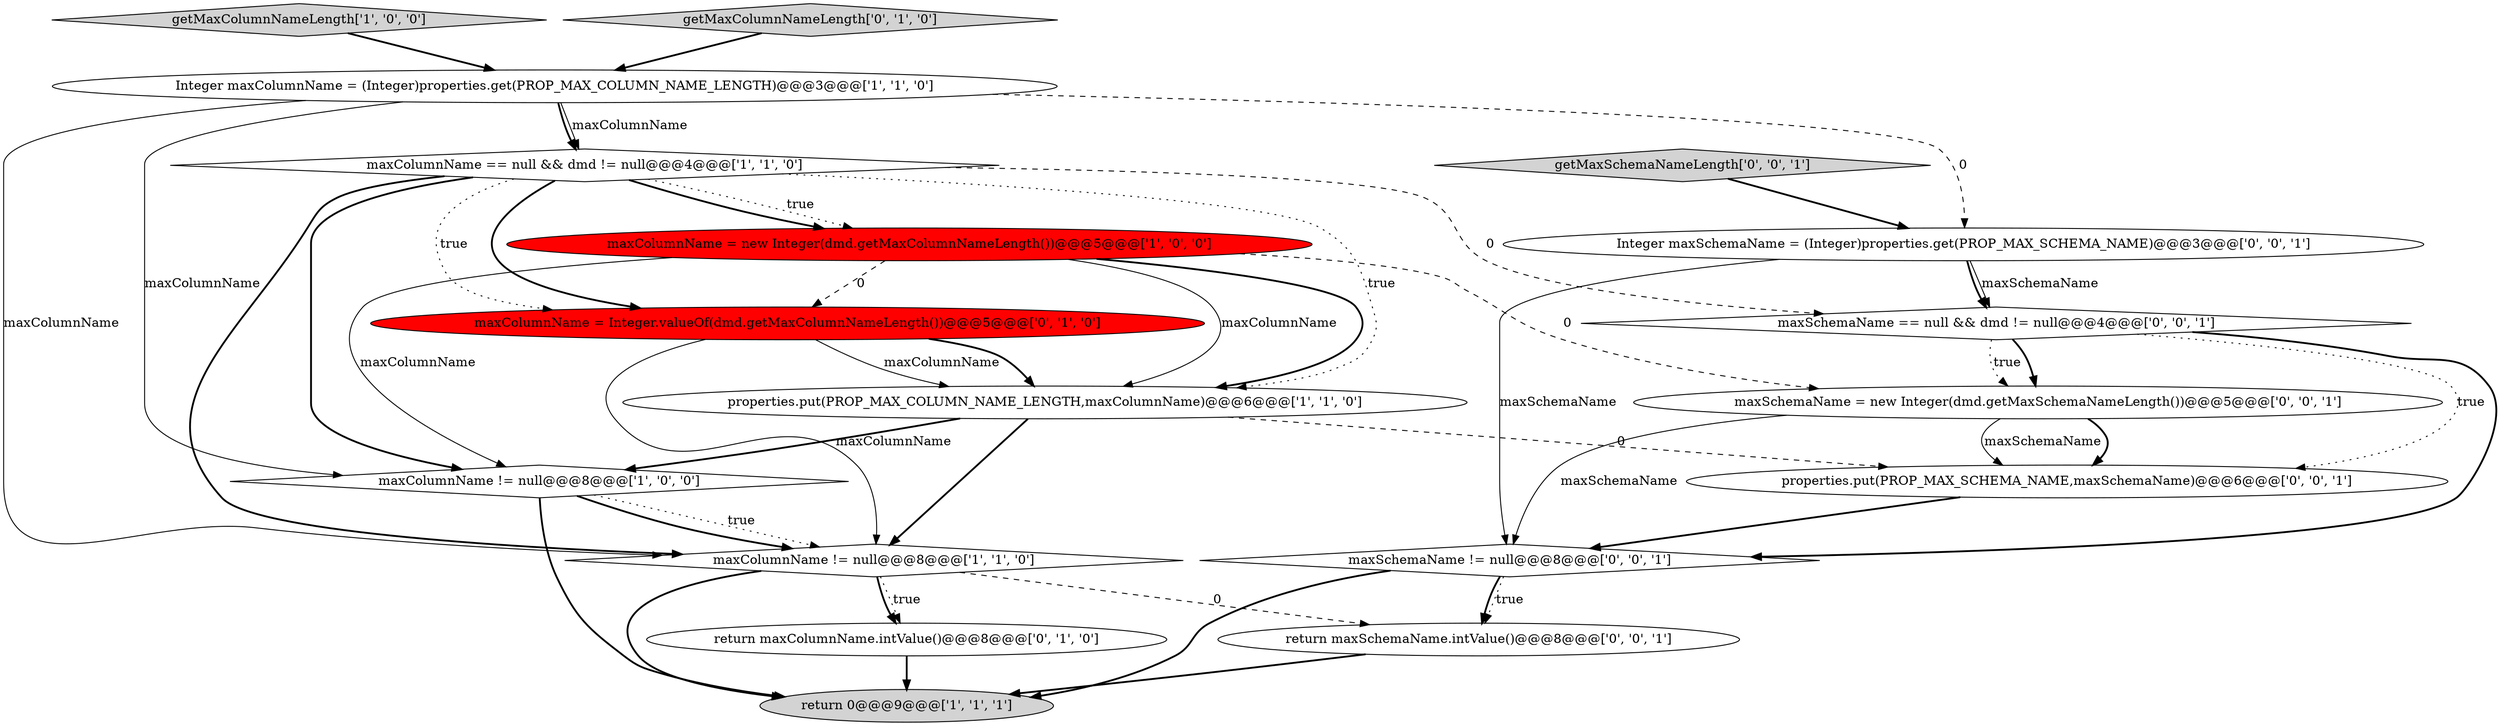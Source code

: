 digraph {
13 [style = filled, label = "properties.put(PROP_MAX_SCHEMA_NAME,maxSchemaName)@@@6@@@['0', '0', '1']", fillcolor = white, shape = ellipse image = "AAA0AAABBB3BBB"];
15 [style = filled, label = "return maxSchemaName.intValue()@@@8@@@['0', '0', '1']", fillcolor = white, shape = ellipse image = "AAA0AAABBB3BBB"];
3 [style = filled, label = "properties.put(PROP_MAX_COLUMN_NAME_LENGTH,maxColumnName)@@@6@@@['1', '1', '0']", fillcolor = white, shape = ellipse image = "AAA0AAABBB1BBB"];
8 [style = filled, label = "return maxColumnName.intValue()@@@8@@@['0', '1', '0']", fillcolor = white, shape = ellipse image = "AAA0AAABBB2BBB"];
4 [style = filled, label = "maxColumnName != null@@@8@@@['1', '1', '0']", fillcolor = white, shape = diamond image = "AAA0AAABBB1BBB"];
2 [style = filled, label = "maxColumnName = new Integer(dmd.getMaxColumnNameLength())@@@5@@@['1', '0', '0']", fillcolor = red, shape = ellipse image = "AAA1AAABBB1BBB"];
6 [style = filled, label = "getMaxColumnNameLength['1', '0', '0']", fillcolor = lightgray, shape = diamond image = "AAA0AAABBB1BBB"];
5 [style = filled, label = "Integer maxColumnName = (Integer)properties.get(PROP_MAX_COLUMN_NAME_LENGTH)@@@3@@@['1', '1', '0']", fillcolor = white, shape = ellipse image = "AAA0AAABBB1BBB"];
14 [style = filled, label = "maxSchemaName != null@@@8@@@['0', '0', '1']", fillcolor = white, shape = diamond image = "AAA0AAABBB3BBB"];
9 [style = filled, label = "getMaxColumnNameLength['0', '1', '0']", fillcolor = lightgray, shape = diamond image = "AAA0AAABBB2BBB"];
11 [style = filled, label = "maxSchemaName == null && dmd != null@@@4@@@['0', '0', '1']", fillcolor = white, shape = diamond image = "AAA0AAABBB3BBB"];
17 [style = filled, label = "Integer maxSchemaName = (Integer)properties.get(PROP_MAX_SCHEMA_NAME)@@@3@@@['0', '0', '1']", fillcolor = white, shape = ellipse image = "AAA0AAABBB3BBB"];
16 [style = filled, label = "maxSchemaName = new Integer(dmd.getMaxSchemaNameLength())@@@5@@@['0', '0', '1']", fillcolor = white, shape = ellipse image = "AAA0AAABBB3BBB"];
0 [style = filled, label = "maxColumnName != null@@@8@@@['1', '0', '0']", fillcolor = white, shape = diamond image = "AAA0AAABBB1BBB"];
10 [style = filled, label = "maxColumnName = Integer.valueOf(dmd.getMaxColumnNameLength())@@@5@@@['0', '1', '0']", fillcolor = red, shape = ellipse image = "AAA1AAABBB2BBB"];
1 [style = filled, label = "maxColumnName == null && dmd != null@@@4@@@['1', '1', '0']", fillcolor = white, shape = diamond image = "AAA0AAABBB1BBB"];
7 [style = filled, label = "return 0@@@9@@@['1', '1', '1']", fillcolor = lightgray, shape = ellipse image = "AAA0AAABBB1BBB"];
12 [style = filled, label = "getMaxSchemaNameLength['0', '0', '1']", fillcolor = lightgray, shape = diamond image = "AAA0AAABBB3BBB"];
11->16 [style = bold, label=""];
5->0 [style = solid, label="maxColumnName"];
1->4 [style = bold, label=""];
16->13 [style = bold, label=""];
1->10 [style = dotted, label="true"];
15->7 [style = bold, label=""];
2->0 [style = solid, label="maxColumnName"];
11->14 [style = bold, label=""];
10->3 [style = solid, label="maxColumnName"];
2->3 [style = bold, label=""];
0->4 [style = dotted, label="true"];
12->17 [style = bold, label=""];
4->8 [style = dotted, label="true"];
10->3 [style = bold, label=""];
16->13 [style = solid, label="maxSchemaName"];
1->0 [style = bold, label=""];
11->13 [style = dotted, label="true"];
3->13 [style = dashed, label="0"];
5->4 [style = solid, label="maxColumnName"];
3->4 [style = bold, label=""];
4->7 [style = bold, label=""];
3->0 [style = bold, label=""];
17->14 [style = solid, label="maxSchemaName"];
17->11 [style = solid, label="maxSchemaName"];
10->4 [style = solid, label="maxColumnName"];
16->14 [style = solid, label="maxSchemaName"];
0->7 [style = bold, label=""];
8->7 [style = bold, label=""];
14->7 [style = bold, label=""];
1->3 [style = dotted, label="true"];
2->10 [style = dashed, label="0"];
5->1 [style = bold, label=""];
6->5 [style = bold, label=""];
14->15 [style = dotted, label="true"];
5->17 [style = dashed, label="0"];
0->4 [style = bold, label=""];
1->11 [style = dashed, label="0"];
4->15 [style = dashed, label="0"];
2->16 [style = dashed, label="0"];
9->5 [style = bold, label=""];
11->16 [style = dotted, label="true"];
4->8 [style = bold, label=""];
14->15 [style = bold, label=""];
1->2 [style = bold, label=""];
1->2 [style = dotted, label="true"];
1->10 [style = bold, label=""];
2->3 [style = solid, label="maxColumnName"];
13->14 [style = bold, label=""];
5->1 [style = solid, label="maxColumnName"];
17->11 [style = bold, label=""];
}
